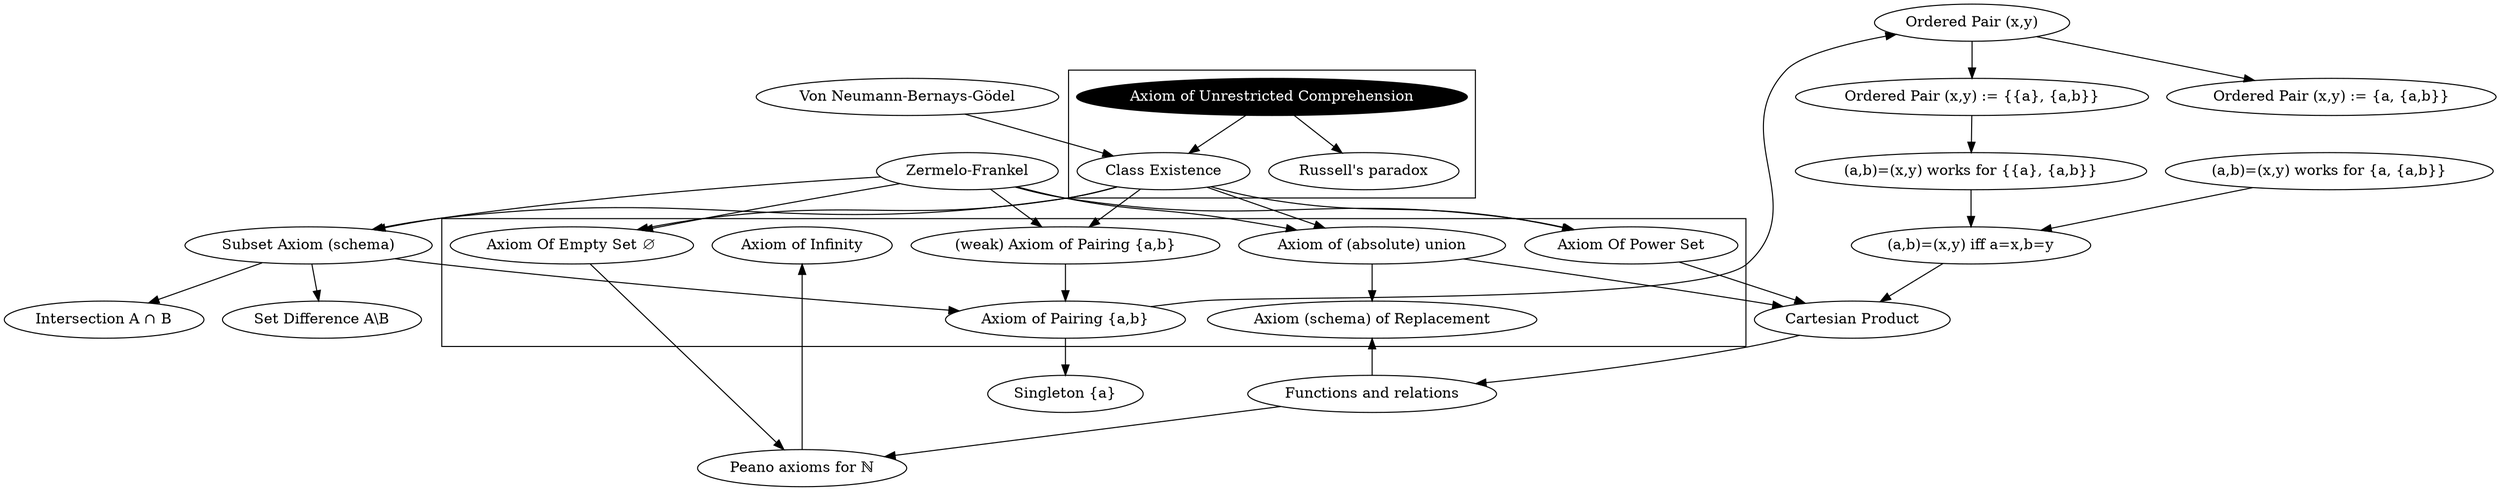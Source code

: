 strict digraph {
    UnrestrictedComprehension [label="Axiom of Unrestricted Comprehension" style=filled fillcolor=black fontcolor=white]
    RussellsParadox [label="Russell's paradox"]
    ClassExistence [label="Class Existence"]

    subgraph clusterUnrestrictedComprehension {
        UnrestrictedComprehension -> RussellsParadox
        UnrestrictedComprehension -> ClassExistence
    }

    ZF [label="Zermelo-Frankel"]
    NBG [label="Von Neumann-Bernays-G&ouml;del"]

    NBG -> ClassExistence

    SubsetAxiom [label="Subset Axiom (schema)"]
    AxiomOfEmptySet [label="Axiom Of Empty Set &#x2205;"]

    Intersection [label="Intersection A &#x2229; B"]
    SetDifference [label="Set Difference A\\B"]

    SubsetAxiom -> {Intersection, SetDifference}

    AxiomOfPairing [label="Axiom of Pairing {a,b}"]
    AxiomOfPairingWeak [label="(weak) Axiom of Pairing {a,b}"]

    {AxiomOfPairingWeak, SubsetAxiom} -> AxiomOfPairing

    Singleton [label="Singleton {a}"]
    OrderedPair [label="Ordered Pair (x,y)"]
    OrderedPairKuratowski [label="Ordered Pair (x,y) := {{a}, {a,b}}"]
    OrderedPairTarksiGrothendieck [label="Ordered Pair (x,y) := {a, {a,b}}"]

    AxiomOfPairing -> {Singleton, OrderedPair}
    OrderedPair -> {OrderedPairKuratowski, OrderedPairTarksiGrothendieck}

    OrderedPairCoordinatewiseEquality [label="(a,b)=(x,y) iff a=x,b=y"]
    OrderedPairCoordinatewiseEqualityKuratowski [label="(a,b)=(x,y) works for {{a}, {a,b}}"]
    OrderedPairCoordinatewiseEqualityTarksiGrothendieck [label="(a,b)=(x,y) works for {a, {a,b}}"]

    {OrderedPairCoordinatewiseEqualityKuratowski OrderedPairCoordinatewiseEqualityTarksiGrothendieck} -> OrderedPairCoordinatewiseEquality
    OrderedPairKuratowski -> OrderedPairCoordinatewiseEqualityKuratowski

    AxiomOfAbsoluteUnion [label="Axiom of (absolute) union"]
    CartesianProduct [label="Cartesian Product"]
    AxiomOfPowerSet [label="Axiom Of Power Set"]

    FunctionsAndRelations [label="Functions and relations"]

    {AxiomOfAbsoluteUnion, AxiomOfPowerSet, OrderedPairCoordinatewiseEquality} -> CartesianProduct -> FunctionsAndRelations

    PeanoAxioms [label="Peano axioms for &#x2115;"]
    AxiomOfInfinity [label="Axiom of Infinity"]

    {FunctionsAndRelations, AxiomOfEmptySet} -> PeanoAxioms -> AxiomOfInfinity

    ZF -> {SubsetAxiom AxiomOfEmptySet AxiomOfPairingWeak AxiomOfAbsoluteUnion AxiomOfPowerSet }
    ClassExistence -> { SubsetAxiom AxiomOfEmptySet AxiomOfPairingWeak AxiomOfAbsoluteUnion AxiomOfPowerSet }

    AxiomOfReplacement [label="Axiom (schema) of Replacement"]
    {FunctionsAndRelations AxiomOfAbsoluteUnion} -> AxiomOfReplacement

    subgraph clusterSetSpawn {
        AxiomOfEmptySet
        AxiomOfPairingWeak
        AxiomOfPairing
        AxiomOfAbsoluteUnion
        AxiomOfPowerSet
        AxiomOfInfinity
        AxiomOfReplacement
    }
}
